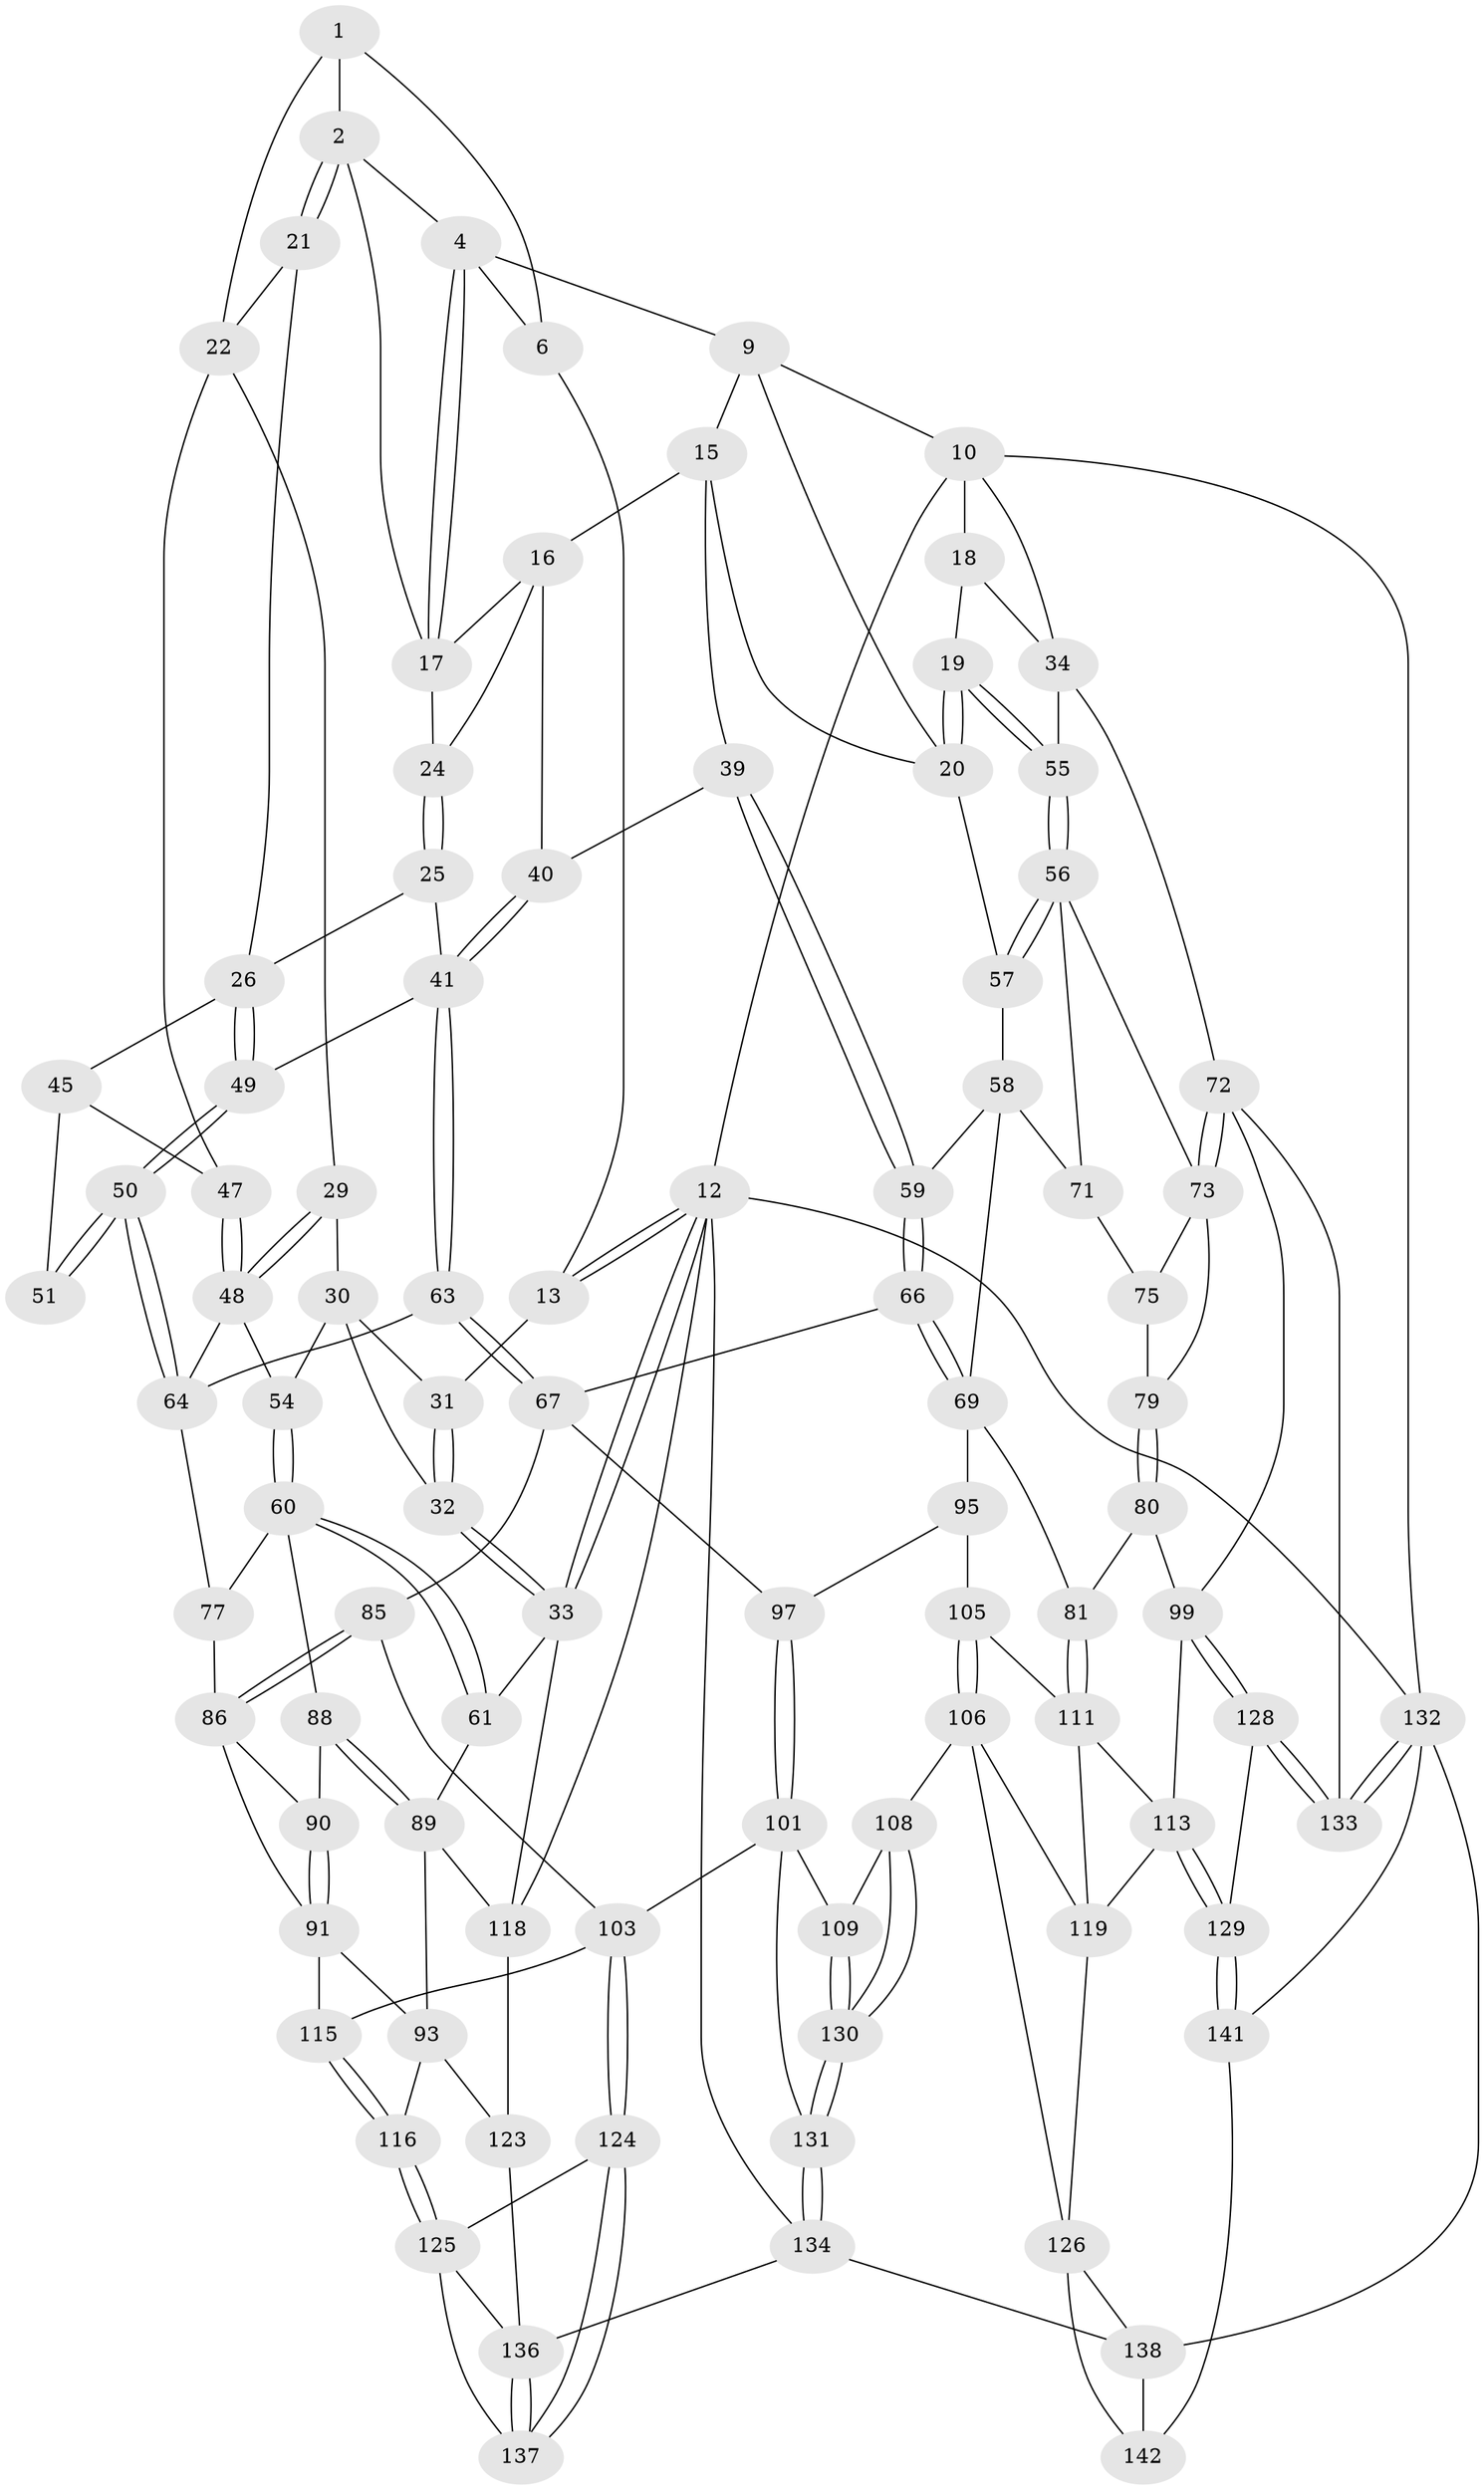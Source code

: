 // original degree distribution, {3: 0.013888888888888888, 4: 0.22916666666666666, 5: 0.5416666666666666, 6: 0.2152777777777778}
// Generated by graph-tools (version 1.1) at 2025/11/02/27/25 16:11:51]
// undirected, 93 vertices, 209 edges
graph export_dot {
graph [start="1"]
  node [color=gray90,style=filled];
  1 [pos="+0.37252588679949294+0",super="+7"];
  2 [pos="+0.3903558853900772+0.04909979328822364",super="+3"];
  4 [pos="+0.554196205134958+0.03825744078353919",super="+5"];
  6 [pos="+0.3609678327403391+0",super="+8"];
  9 [pos="+0.75391808610732+0",super="+14"];
  10 [pos="+0.986868275240829+0",super="+11"];
  12 [pos="+0+0",super="+121"];
  13 [pos="+0+0"];
  15 [pos="+0.5856922317993358+0.08915260625880252",super="+38"];
  16 [pos="+0.5772260316625197+0.08459234275633232",super="+36"];
  17 [pos="+0.5615281832454417+0.0650360232356218",super="+23"];
  18 [pos="+0.9014138616141012+0.08234167222799109"];
  19 [pos="+0.7728765561592258+0.1613128027260702"];
  20 [pos="+0.7713234061778204+0.16097898213425402",super="+44"];
  21 [pos="+0.31418302159913003+0.1475111898177885"];
  22 [pos="+0.2770989267979537+0.13973597156341272",super="+28"];
  24 [pos="+0.44648842891195323+0.16199033248930428",super="+37"];
  25 [pos="+0.43291101691564815+0.18192055650283476",super="+43"];
  26 [pos="+0.4030453777421107+0.19338954565749192",super="+27"];
  29 [pos="+0.14907872840373707+0.16221427982247957"];
  30 [pos="+0.1352403254764359+0.16151896289134635",super="+52"];
  31 [pos="+0.09197486735641432+0.05997854355960938"];
  32 [pos="+0+0.20603002421146743"];
  33 [pos="+0+0.2106956984530718",super="+62"];
  34 [pos="+1+0.22301024681915693",super="+35"];
  39 [pos="+0.6034277155751923+0.286979442836668"];
  40 [pos="+0.6009182755636243+0.28752705739418943"];
  41 [pos="+0.5856180193422608+0.2919674218240132",super="+42"];
  45 [pos="+0.3309304396220318+0.20155941795056823",super="+46"];
  47 [pos="+0.24359021119854832+0.34952048114888773"];
  48 [pos="+0.2381242842808113+0.3582783699015269",super="+53"];
  49 [pos="+0.4174198127812609+0.28754503093578204"];
  50 [pos="+0.4167895501843976+0.3113556169181318"];
  51 [pos="+0.3542847360976653+0.3054089868991688"];
  54 [pos="+0.1122034487875013+0.36780485719359396"];
  55 [pos="+0.8735691466947081+0.29202540350189937"];
  56 [pos="+0.8730388134716658+0.2945925573783215",super="+70"];
  57 [pos="+0.7254772313471878+0.32816177309716327"];
  58 [pos="+0.7128591824032242+0.33942596321021473",super="+68"];
  59 [pos="+0.6652628275449624+0.32958335274594164"];
  60 [pos="+0.07517319414454009+0.39907900175441385",super="+78"];
  61 [pos="+0+0.4530856212892022"];
  63 [pos="+0.49530934845634267+0.4073071185862083"];
  64 [pos="+0.4591797699881409+0.39414930990145525",super="+65"];
  66 [pos="+0.6386643439798657+0.5055481593138184"];
  67 [pos="+0.5099058389159273+0.4366315345951926",super="+84"];
  69 [pos="+0.6668080727445213+0.5300271541886551",super="+82"];
  71 [pos="+0.7772840326897936+0.4359782617922492"];
  72 [pos="+1+0.5749160513514655",super="+98"];
  73 [pos="+1+0.5636213285557492",super="+74"];
  75 [pos="+0.8816715879351869+0.46321902068521287",super="+76"];
  77 [pos="+0.2865406423397005+0.46201851043520886"];
  79 [pos="+0.8363633803371817+0.5563607243595583",super="+83"];
  80 [pos="+0.7698599005557528+0.6043621229079063"];
  81 [pos="+0.6844322973543963+0.571803974083593"];
  85 [pos="+0.36233289763134613+0.6086478777643518"];
  86 [pos="+0.3175596126789258+0.5728269568036517",super="+87"];
  88 [pos="+0.11947718932084903+0.536913241370321"];
  89 [pos="+0.11010354944616554+0.5475088522469551",super="+94"];
  90 [pos="+0.16803331346797876+0.5626301970991533"];
  91 [pos="+0.20465217018954868+0.6344808620226641",super="+92"];
  93 [pos="+0.07307743138421066+0.6701675845842838",super="+117"];
  95 [pos="+0.6514552908486388+0.5838270903884896",super="+96"];
  97 [pos="+0.44939389242007666+0.6014765002341643"];
  99 [pos="+0.8830344315325648+0.7219690400686495",super="+100"];
  101 [pos="+0.43314887598537366+0.7840945367012063",super="+102"];
  103 [pos="+0.34056525779146546+0.769425030301045",super="+104"];
  105 [pos="+0.5257536446725426+0.7176150688004321",super="+110"];
  106 [pos="+0.5232799484011285+0.7470397347466501",super="+107"];
  108 [pos="+0.5052372838395937+0.7831208020650172"];
  109 [pos="+0.4380454763154654+0.7849500851306996"];
  111 [pos="+0.704189650773251+0.7242195176688713",super="+112"];
  113 [pos="+0.7466432815395863+0.7973847732750892",super="+114"];
  115 [pos="+0.20255162595930978+0.6543843763927379"];
  116 [pos="+0.23599096350317192+0.7549177872268369"];
  118 [pos="+0+0.6245430645775056",super="+120"];
  119 [pos="+0.6324822184682543+0.7198370974796693",super="+122"];
  123 [pos="+0.09352943487969057+0.8611150488078172"];
  124 [pos="+0.3167356207603191+0.7809488746004473"];
  125 [pos="+0.31042250922886966+0.7804094843402454",super="+139"];
  126 [pos="+0.6067648271271749+0.8446177395361738",super="+127"];
  128 [pos="+0.9149251151516508+0.8834088952365573"];
  129 [pos="+0.784878043899085+0.8998289796330303"];
  130 [pos="+0.4326693008751748+0.927011467056271"];
  131 [pos="+0.4232015485024262+0.9911129982235655"];
  132 [pos="+1+1",super="+144"];
  133 [pos="+1+1"];
  134 [pos="+0.43543979823445517+1",super="+135"];
  136 [pos="+0.3217955505251106+1",super="+140"];
  137 [pos="+0.30179039328122853+0.9283193837998006"];
  138 [pos="+0.4580240160163352+1",super="+143"];
  141 [pos="+0.7751712614573598+0.929024597799276"];
  142 [pos="+0.6586845904007407+0.9095073182140132"];
  1 -- 2;
  1 -- 22;
  1 -- 6;
  2 -- 21;
  2 -- 21;
  2 -- 17;
  2 -- 4;
  4 -- 17;
  4 -- 17;
  4 -- 9;
  4 -- 6;
  6 -- 13;
  9 -- 10;
  9 -- 20;
  9 -- 15;
  10 -- 18;
  10 -- 12;
  10 -- 132;
  10 -- 34;
  12 -- 13;
  12 -- 13;
  12 -- 33;
  12 -- 33;
  12 -- 132;
  12 -- 134;
  12 -- 118;
  13 -- 31;
  15 -- 16;
  15 -- 39;
  15 -- 20;
  16 -- 17;
  16 -- 40;
  16 -- 24;
  17 -- 24;
  18 -- 19;
  18 -- 34;
  19 -- 20;
  19 -- 20;
  19 -- 55;
  19 -- 55;
  20 -- 57;
  21 -- 22;
  21 -- 26;
  22 -- 29;
  22 -- 47;
  24 -- 25 [weight=2];
  24 -- 25;
  25 -- 26;
  25 -- 41;
  26 -- 49;
  26 -- 49;
  26 -- 45;
  29 -- 30;
  29 -- 48;
  29 -- 48;
  30 -- 31;
  30 -- 32;
  30 -- 54;
  31 -- 32;
  31 -- 32;
  32 -- 33;
  32 -- 33;
  33 -- 61;
  33 -- 118;
  34 -- 72;
  34 -- 55;
  39 -- 40;
  39 -- 59;
  39 -- 59;
  40 -- 41;
  40 -- 41;
  41 -- 63;
  41 -- 63;
  41 -- 49;
  45 -- 51 [weight=2];
  45 -- 47;
  47 -- 48;
  47 -- 48;
  48 -- 54;
  48 -- 64;
  49 -- 50;
  49 -- 50;
  50 -- 51;
  50 -- 51;
  50 -- 64;
  50 -- 64;
  54 -- 60;
  54 -- 60;
  55 -- 56;
  55 -- 56;
  56 -- 57;
  56 -- 57;
  56 -- 71;
  56 -- 73;
  57 -- 58;
  58 -- 59;
  58 -- 69;
  58 -- 71;
  59 -- 66;
  59 -- 66;
  60 -- 61;
  60 -- 61;
  60 -- 88;
  60 -- 77;
  61 -- 89;
  63 -- 64;
  63 -- 67;
  63 -- 67;
  64 -- 77;
  66 -- 67;
  66 -- 69;
  66 -- 69;
  67 -- 97;
  67 -- 85;
  69 -- 81;
  69 -- 95;
  71 -- 75;
  72 -- 73;
  72 -- 73;
  72 -- 99;
  72 -- 133;
  73 -- 79;
  73 -- 75;
  75 -- 79 [weight=2];
  77 -- 86;
  79 -- 80;
  79 -- 80;
  80 -- 81;
  80 -- 99;
  81 -- 111;
  81 -- 111;
  85 -- 86;
  85 -- 86;
  85 -- 103;
  86 -- 91;
  86 -- 90;
  88 -- 89;
  88 -- 89;
  88 -- 90;
  89 -- 93;
  89 -- 118;
  90 -- 91;
  90 -- 91;
  91 -- 115;
  91 -- 93;
  93 -- 123;
  93 -- 116;
  95 -- 97;
  95 -- 105 [weight=2];
  97 -- 101;
  97 -- 101;
  99 -- 128;
  99 -- 128;
  99 -- 113;
  101 -- 109;
  101 -- 131;
  101 -- 103;
  103 -- 124;
  103 -- 124;
  103 -- 115;
  105 -- 106;
  105 -- 106;
  105 -- 111;
  106 -- 119;
  106 -- 108;
  106 -- 126;
  108 -- 109;
  108 -- 130;
  108 -- 130;
  109 -- 130;
  109 -- 130;
  111 -- 119;
  111 -- 113;
  113 -- 129;
  113 -- 129;
  113 -- 119;
  115 -- 116;
  115 -- 116;
  116 -- 125;
  116 -- 125;
  118 -- 123;
  119 -- 126;
  123 -- 136;
  124 -- 125;
  124 -- 137;
  124 -- 137;
  125 -- 137;
  125 -- 136;
  126 -- 142;
  126 -- 138;
  128 -- 129;
  128 -- 133;
  128 -- 133;
  129 -- 141;
  129 -- 141;
  130 -- 131;
  130 -- 131;
  131 -- 134;
  131 -- 134;
  132 -- 133;
  132 -- 133;
  132 -- 141;
  132 -- 138;
  134 -- 138;
  134 -- 136;
  136 -- 137;
  136 -- 137;
  138 -- 142;
  141 -- 142;
}
